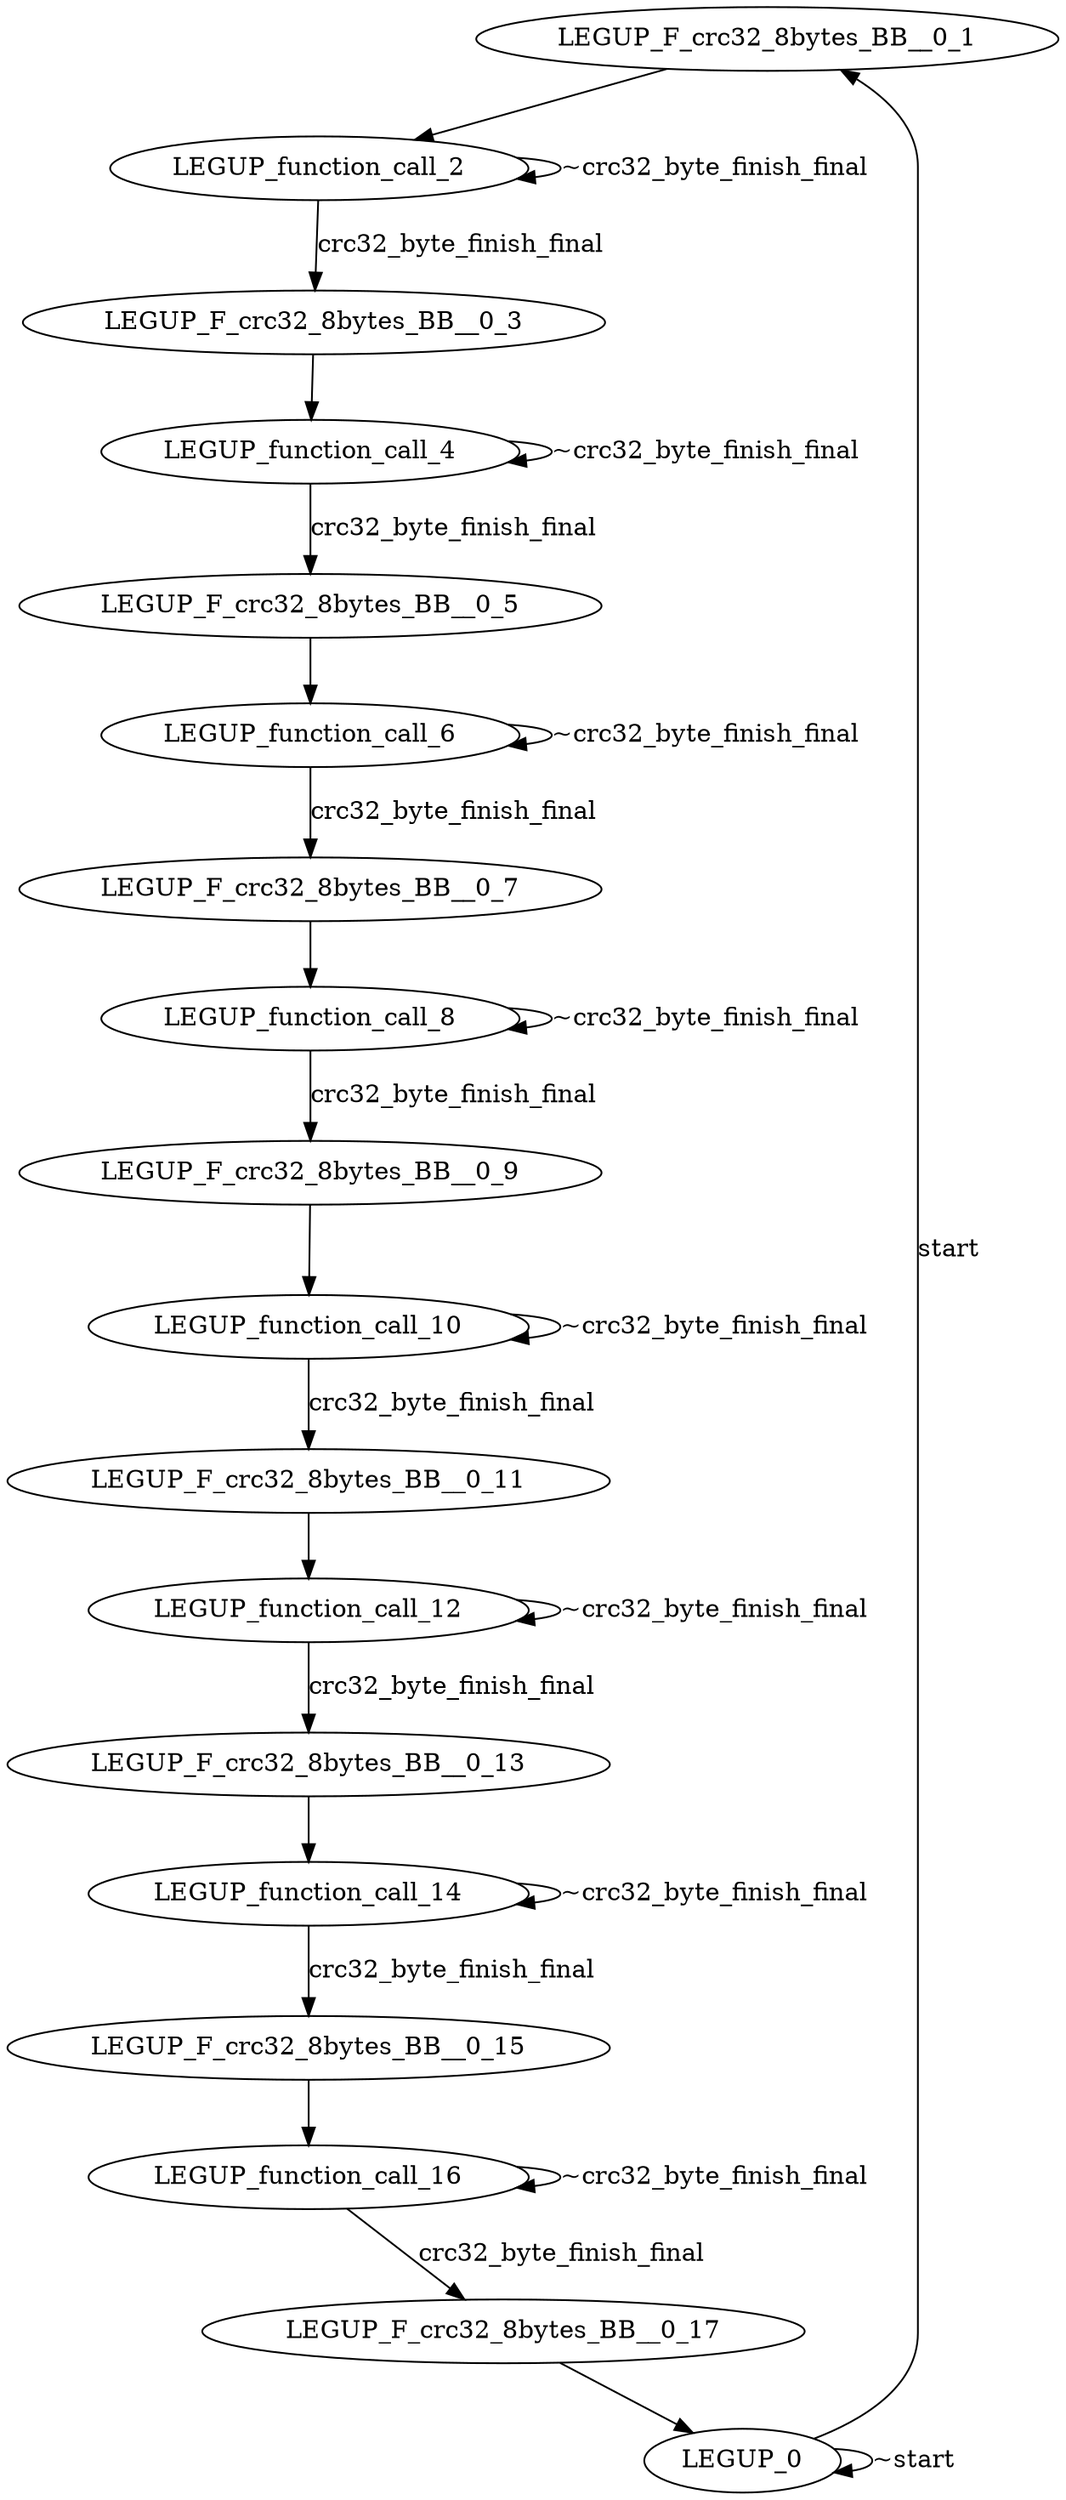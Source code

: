digraph {
Node0x2bc8c20[label="LEGUP_F_crc32_8bytes_BB__0_1"];
Node0x2bc8a50[label="LEGUP_0"];
Node0x2bc8a50 -> Node0x2bc8c20[label="start"];
Node0x2bc8a50 -> Node0x2bc8a50[label="~start"];
Node0x2e37e70[label="LEGUP_function_call_2"];
Node0x2bc8c20 -> Node0x2e37e70;
Node0x2bc8e20[label="LEGUP_F_crc32_8bytes_BB__0_3"];
Node0x2e37e70 -> Node0x2bc8e20[label="crc32_byte_finish_final"];
Node0x2e37e70 -> Node0x2e37e70[label="~crc32_byte_finish_final"];
Node0x2e3df90[label="LEGUP_function_call_4"];
Node0x2bc8e20 -> Node0x2e3df90;
Node0x2bc8f60[label="LEGUP_F_crc32_8bytes_BB__0_5"];
Node0x2e3df90 -> Node0x2bc8f60[label="crc32_byte_finish_final"];
Node0x2e3df90 -> Node0x2e3df90[label="~crc32_byte_finish_final"];
Node0x2e42210[label="LEGUP_function_call_6"];
Node0x2bc8f60 -> Node0x2e42210;
Node0x2bc90a0[label="LEGUP_F_crc32_8bytes_BB__0_7"];
Node0x2e42210 -> Node0x2bc90a0[label="crc32_byte_finish_final"];
Node0x2e42210 -> Node0x2e42210[label="~crc32_byte_finish_final"];
Node0x2e45f40[label="LEGUP_function_call_8"];
Node0x2bc90a0 -> Node0x2e45f40;
Node0x2bc91e0[label="LEGUP_F_crc32_8bytes_BB__0_9"];
Node0x2e45f40 -> Node0x2bc91e0[label="crc32_byte_finish_final"];
Node0x2e45f40 -> Node0x2e45f40[label="~crc32_byte_finish_final"];
Node0x2e49940[label="LEGUP_function_call_10"];
Node0x2bc91e0 -> Node0x2e49940;
Node0x2bc9320[label="LEGUP_F_crc32_8bytes_BB__0_11"];
Node0x2e49940 -> Node0x2bc9320[label="crc32_byte_finish_final"];
Node0x2e49940 -> Node0x2e49940[label="~crc32_byte_finish_final"];
Node0x2e4de90[label="LEGUP_function_call_12"];
Node0x2bc9320 -> Node0x2e4de90;
Node0x2bc9460[label="LEGUP_F_crc32_8bytes_BB__0_13"];
Node0x2e4de90 -> Node0x2bc9460[label="crc32_byte_finish_final"];
Node0x2e4de90 -> Node0x2e4de90[label="~crc32_byte_finish_final"];
Node0x2e51850[label="LEGUP_function_call_14"];
Node0x2bc9460 -> Node0x2e51850;
Node0x2bc95a0[label="LEGUP_F_crc32_8bytes_BB__0_15"];
Node0x2e51850 -> Node0x2bc95a0[label="crc32_byte_finish_final"];
Node0x2e51850 -> Node0x2e51850[label="~crc32_byte_finish_final"];
Node0x2e55270[label="LEGUP_function_call_16"];
Node0x2bc95a0 -> Node0x2e55270;
Node0x2bc96e0[label="LEGUP_F_crc32_8bytes_BB__0_17"];
Node0x2e55270 -> Node0x2bc96e0[label="crc32_byte_finish_final"];
Node0x2e55270 -> Node0x2e55270[label="~crc32_byte_finish_final"];
Node0x2bc96e0 -> Node0x2bc8a50;
}
